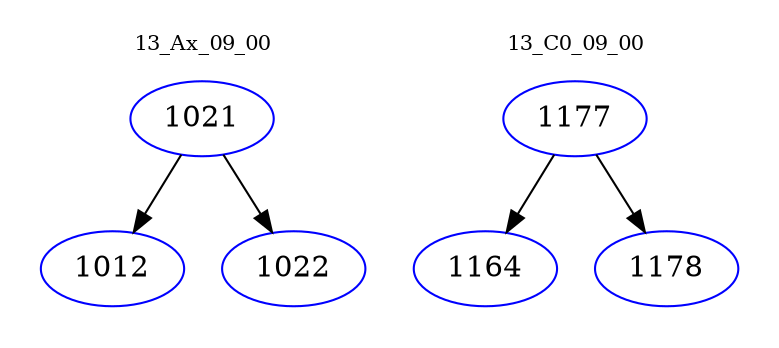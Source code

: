 digraph{
subgraph cluster_0 {
color = white
label = "13_Ax_09_00";
fontsize=10;
T0_1021 [label="1021", color="blue"]
T0_1021 -> T0_1012 [color="black"]
T0_1012 [label="1012", color="blue"]
T0_1021 -> T0_1022 [color="black"]
T0_1022 [label="1022", color="blue"]
}
subgraph cluster_1 {
color = white
label = "13_C0_09_00";
fontsize=10;
T1_1177 [label="1177", color="blue"]
T1_1177 -> T1_1164 [color="black"]
T1_1164 [label="1164", color="blue"]
T1_1177 -> T1_1178 [color="black"]
T1_1178 [label="1178", color="blue"]
}
}
